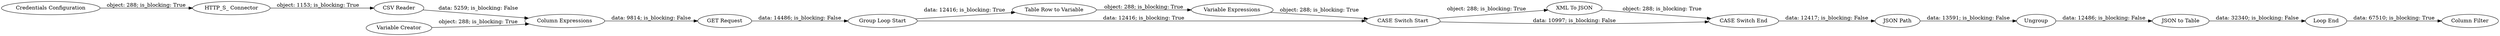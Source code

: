 digraph {
	"1305697596067972895_7" [label="Credentials Configuration"]
	"1305697596067972895_14" [label="Column Expressions"]
	"1305697596067972895_21" [label="XML To JSON"]
	"1305697596067972895_37" [label="Table Row to Variable"]
	"1305697596067972895_32" [label="CASE Switch End"]
	"1305697596067972895_30" [label="Variable Expressions"]
	"1305697596067972895_43" [label="Column Filter"]
	"1305697596067972895_31" [label="CASE Switch Start"]
	"1305697596067972895_9" [label="GET Request"]
	"1305697596067972895_39" [label="Group Loop Start"]
	"1305697596067972895_6" [label="CSV Reader"]
	"1305697596067972895_10" [label="JSON to Table"]
	"1305697596067972895_13" [label="Variable Creator"]
	"1305697596067972895_41" [label="JSON Path"]
	"1305697596067972895_42" [label=Ungroup]
	"1305697596067972895_40" [label="Loop End"]
	"1305697596067972895_8" [label="HTTP_S_ Connector"]
	"1305697596067972895_42" -> "1305697596067972895_10" [label="data: 12486; is_blocking: False"]
	"1305697596067972895_31" -> "1305697596067972895_21" [label="object: 288; is_blocking: True"]
	"1305697596067972895_6" -> "1305697596067972895_14" [label="data: 5259; is_blocking: False"]
	"1305697596067972895_31" -> "1305697596067972895_32" [label="data: 10997; is_blocking: False"]
	"1305697596067972895_10" -> "1305697596067972895_40" [label="data: 32340; is_blocking: False"]
	"1305697596067972895_13" -> "1305697596067972895_14" [label="object: 288; is_blocking: True"]
	"1305697596067972895_9" -> "1305697596067972895_39" [label="data: 14486; is_blocking: False"]
	"1305697596067972895_41" -> "1305697596067972895_42" [label="data: 13591; is_blocking: False"]
	"1305697596067972895_8" -> "1305697596067972895_6" [label="object: 1153; is_blocking: True"]
	"1305697596067972895_14" -> "1305697596067972895_9" [label="data: 9814; is_blocking: False"]
	"1305697596067972895_37" -> "1305697596067972895_30" [label="object: 288; is_blocking: True"]
	"1305697596067972895_32" -> "1305697596067972895_41" [label="data: 12417; is_blocking: False"]
	"1305697596067972895_39" -> "1305697596067972895_37" [label="data: 12416; is_blocking: True"]
	"1305697596067972895_39" -> "1305697596067972895_31" [label="data: 12416; is_blocking: True"]
	"1305697596067972895_7" -> "1305697596067972895_8" [label="object: 288; is_blocking: True"]
	"1305697596067972895_40" -> "1305697596067972895_43" [label="data: 67510; is_blocking: True"]
	"1305697596067972895_30" -> "1305697596067972895_31" [label="object: 288; is_blocking: True"]
	"1305697596067972895_21" -> "1305697596067972895_32" [label="object: 288; is_blocking: True"]
	rankdir=LR
}
